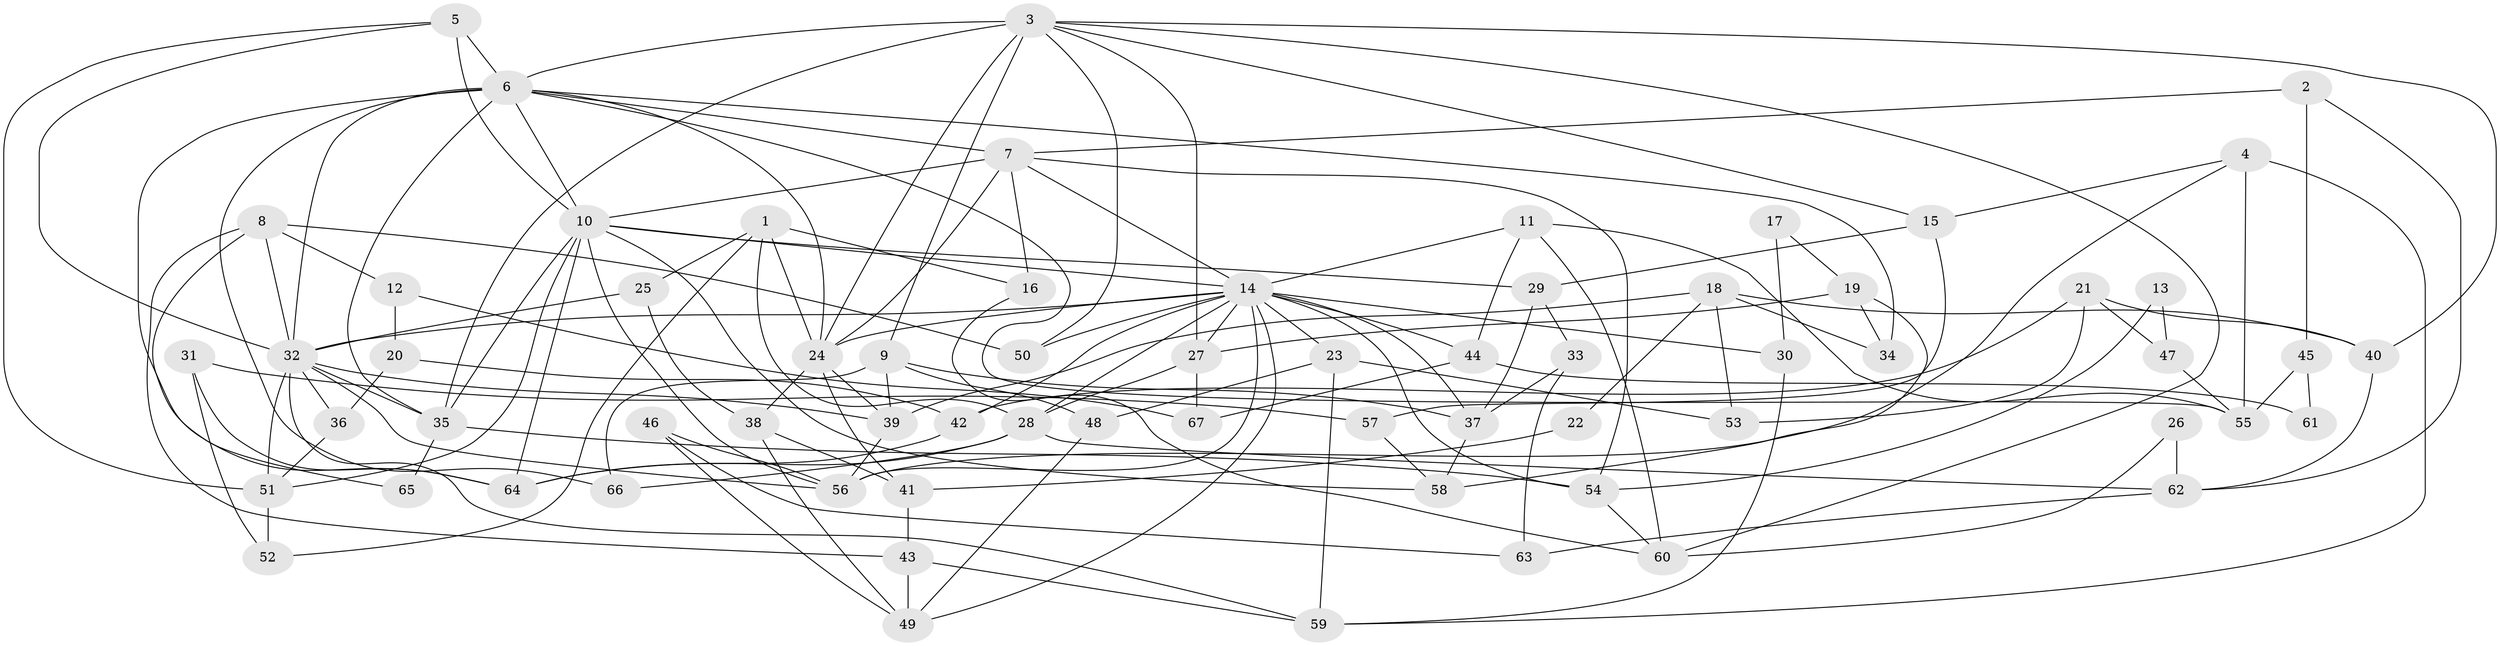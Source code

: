// original degree distribution, {5: 0.24210526315789474, 3: 0.3263157894736842, 4: 0.2631578947368421, 6: 0.10526315789473684, 2: 0.06315789473684211}
// Generated by graph-tools (version 1.1) at 2025/51/03/04/25 22:51:08]
// undirected, 67 vertices, 150 edges
graph export_dot {
  node [color=gray90,style=filled];
  1;
  2;
  3;
  4;
  5;
  6;
  7;
  8;
  9;
  10;
  11;
  12;
  13;
  14;
  15;
  16;
  17;
  18;
  19;
  20;
  21;
  22;
  23;
  24;
  25;
  26;
  27;
  28;
  29;
  30;
  31;
  32;
  33;
  34;
  35;
  36;
  37;
  38;
  39;
  40;
  41;
  42;
  43;
  44;
  45;
  46;
  47;
  48;
  49;
  50;
  51;
  52;
  53;
  54;
  55;
  56;
  57;
  58;
  59;
  60;
  61;
  62;
  63;
  64;
  65;
  66;
  67;
  1 -- 16 [weight=1.0];
  1 -- 24 [weight=1.0];
  1 -- 25 [weight=1.0];
  1 -- 28 [weight=1.0];
  1 -- 52 [weight=1.0];
  2 -- 7 [weight=1.0];
  2 -- 45 [weight=1.0];
  2 -- 62 [weight=1.0];
  3 -- 6 [weight=2.0];
  3 -- 9 [weight=1.0];
  3 -- 15 [weight=1.0];
  3 -- 24 [weight=1.0];
  3 -- 27 [weight=1.0];
  3 -- 35 [weight=1.0];
  3 -- 40 [weight=1.0];
  3 -- 50 [weight=1.0];
  3 -- 60 [weight=1.0];
  4 -- 15 [weight=1.0];
  4 -- 55 [weight=1.0];
  4 -- 56 [weight=1.0];
  4 -- 59 [weight=1.0];
  5 -- 6 [weight=2.0];
  5 -- 10 [weight=1.0];
  5 -- 32 [weight=1.0];
  5 -- 51 [weight=1.0];
  6 -- 7 [weight=1.0];
  6 -- 10 [weight=2.0];
  6 -- 24 [weight=1.0];
  6 -- 32 [weight=1.0];
  6 -- 34 [weight=1.0];
  6 -- 35 [weight=1.0];
  6 -- 55 [weight=1.0];
  6 -- 64 [weight=1.0];
  6 -- 66 [weight=1.0];
  7 -- 10 [weight=1.0];
  7 -- 14 [weight=1.0];
  7 -- 16 [weight=1.0];
  7 -- 24 [weight=2.0];
  7 -- 54 [weight=1.0];
  8 -- 12 [weight=1.0];
  8 -- 32 [weight=1.0];
  8 -- 43 [weight=1.0];
  8 -- 50 [weight=1.0];
  8 -- 65 [weight=1.0];
  9 -- 37 [weight=1.0];
  9 -- 39 [weight=1.0];
  9 -- 48 [weight=1.0];
  9 -- 66 [weight=1.0];
  10 -- 14 [weight=2.0];
  10 -- 29 [weight=1.0];
  10 -- 35 [weight=1.0];
  10 -- 51 [weight=1.0];
  10 -- 56 [weight=1.0];
  10 -- 58 [weight=1.0];
  10 -- 64 [weight=1.0];
  11 -- 14 [weight=1.0];
  11 -- 44 [weight=1.0];
  11 -- 55 [weight=1.0];
  11 -- 60 [weight=1.0];
  12 -- 20 [weight=1.0];
  12 -- 67 [weight=1.0];
  13 -- 47 [weight=1.0];
  13 -- 54 [weight=1.0];
  14 -- 23 [weight=1.0];
  14 -- 24 [weight=1.0];
  14 -- 27 [weight=1.0];
  14 -- 28 [weight=2.0];
  14 -- 30 [weight=1.0];
  14 -- 32 [weight=1.0];
  14 -- 37 [weight=1.0];
  14 -- 42 [weight=1.0];
  14 -- 44 [weight=1.0];
  14 -- 49 [weight=1.0];
  14 -- 50 [weight=1.0];
  14 -- 54 [weight=2.0];
  14 -- 56 [weight=1.0];
  15 -- 29 [weight=1.0];
  15 -- 57 [weight=1.0];
  16 -- 60 [weight=1.0];
  17 -- 19 [weight=1.0];
  17 -- 30 [weight=1.0];
  18 -- 22 [weight=1.0];
  18 -- 34 [weight=1.0];
  18 -- 39 [weight=1.0];
  18 -- 40 [weight=1.0];
  18 -- 53 [weight=1.0];
  19 -- 27 [weight=1.0];
  19 -- 34 [weight=1.0];
  19 -- 58 [weight=1.0];
  20 -- 36 [weight=1.0];
  20 -- 42 [weight=1.0];
  21 -- 40 [weight=1.0];
  21 -- 42 [weight=1.0];
  21 -- 47 [weight=1.0];
  21 -- 53 [weight=1.0];
  22 -- 41 [weight=1.0];
  23 -- 48 [weight=1.0];
  23 -- 53 [weight=1.0];
  23 -- 59 [weight=1.0];
  24 -- 38 [weight=1.0];
  24 -- 39 [weight=1.0];
  24 -- 41 [weight=1.0];
  25 -- 32 [weight=1.0];
  25 -- 38 [weight=1.0];
  26 -- 60 [weight=1.0];
  26 -- 62 [weight=1.0];
  27 -- 28 [weight=1.0];
  27 -- 67 [weight=1.0];
  28 -- 62 [weight=1.0];
  28 -- 64 [weight=1.0];
  28 -- 66 [weight=1.0];
  29 -- 33 [weight=1.0];
  29 -- 37 [weight=1.0];
  30 -- 59 [weight=1.0];
  31 -- 52 [weight=1.0];
  31 -- 57 [weight=1.0];
  31 -- 64 [weight=1.0];
  32 -- 35 [weight=1.0];
  32 -- 36 [weight=1.0];
  32 -- 39 [weight=1.0];
  32 -- 51 [weight=1.0];
  32 -- 56 [weight=1.0];
  32 -- 59 [weight=1.0];
  33 -- 37 [weight=1.0];
  33 -- 63 [weight=1.0];
  35 -- 54 [weight=1.0];
  35 -- 65 [weight=1.0];
  36 -- 51 [weight=1.0];
  37 -- 58 [weight=1.0];
  38 -- 41 [weight=1.0];
  38 -- 49 [weight=1.0];
  39 -- 56 [weight=1.0];
  40 -- 62 [weight=1.0];
  41 -- 43 [weight=1.0];
  42 -- 64 [weight=1.0];
  43 -- 49 [weight=1.0];
  43 -- 59 [weight=1.0];
  44 -- 61 [weight=1.0];
  44 -- 67 [weight=1.0];
  45 -- 55 [weight=1.0];
  45 -- 61 [weight=1.0];
  46 -- 49 [weight=1.0];
  46 -- 56 [weight=1.0];
  46 -- 63 [weight=1.0];
  47 -- 55 [weight=1.0];
  48 -- 49 [weight=1.0];
  51 -- 52 [weight=1.0];
  54 -- 60 [weight=1.0];
  57 -- 58 [weight=1.0];
  62 -- 63 [weight=1.0];
}
